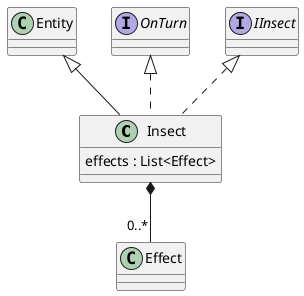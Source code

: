 @startuml insect

Insect *-- "0..*" Effect
class Insect extends Entity implements OnTurn, IInsect{
    effects : List<Effect>
}

@enduml